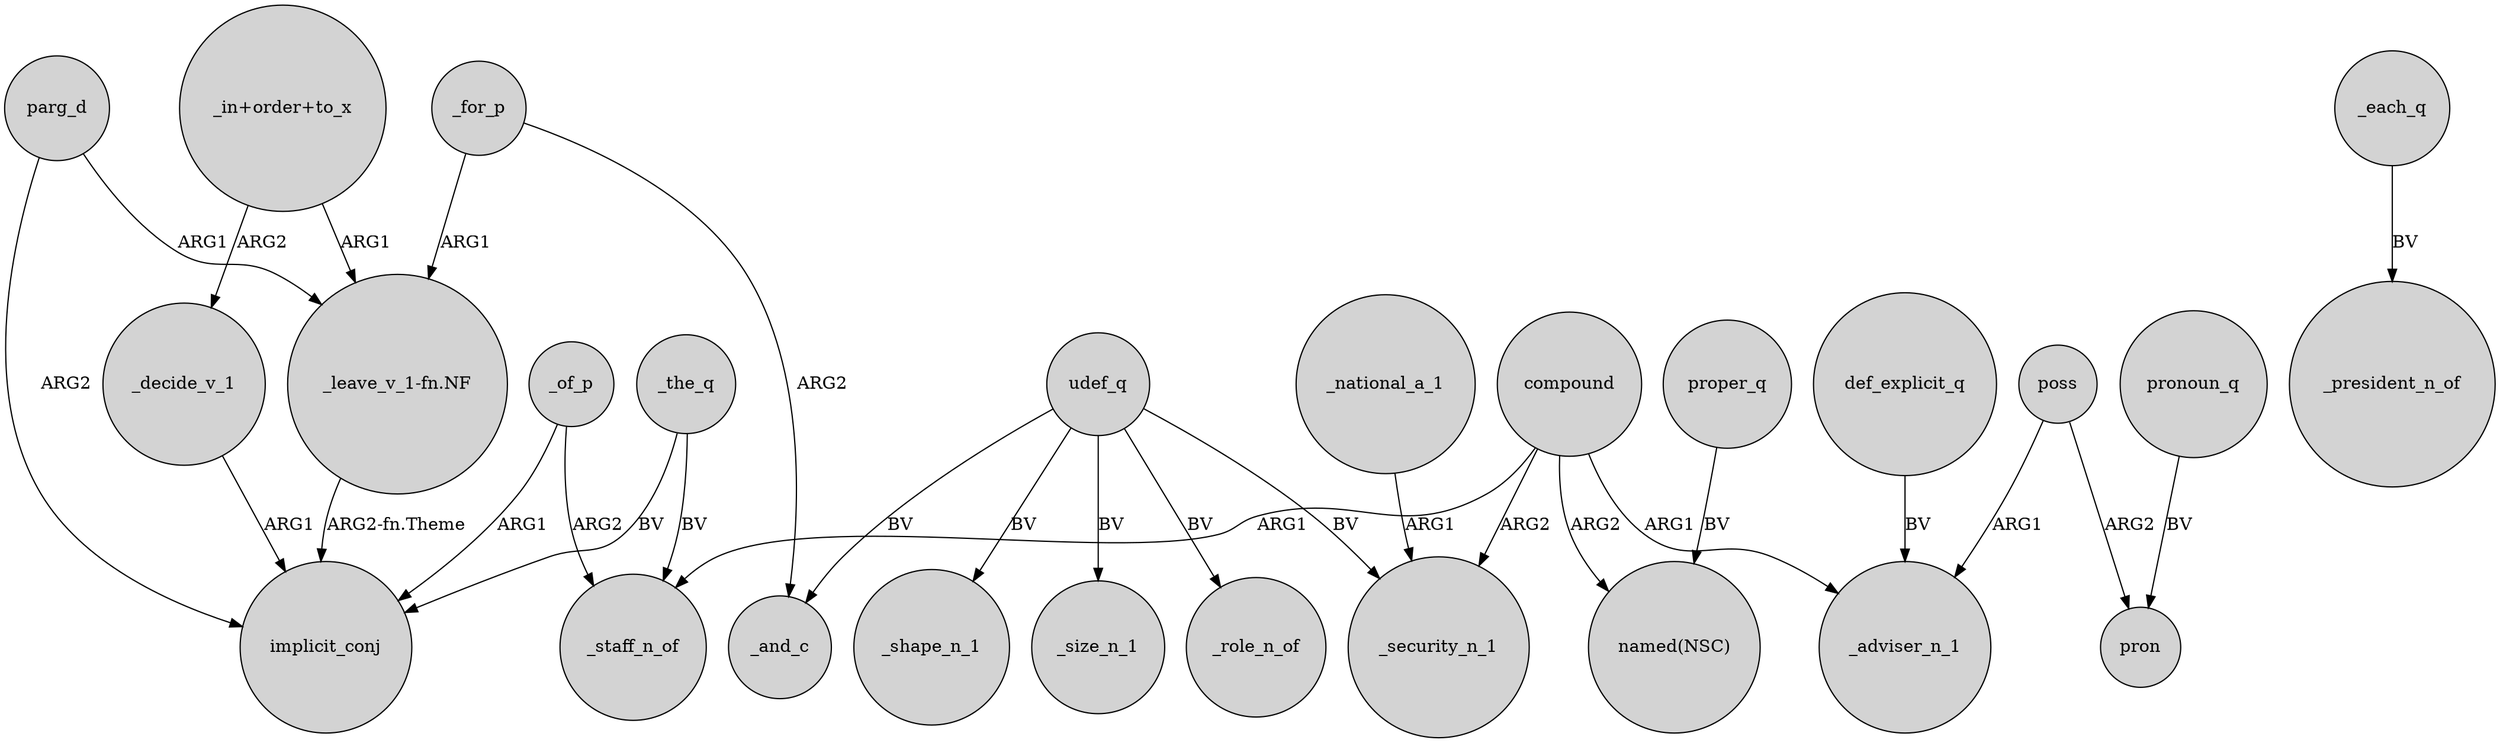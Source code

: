 digraph {
	node [shape=circle style=filled]
	parg_d -> implicit_conj [label=ARG2]
	"_leave_v_1-fn.NF" -> implicit_conj [label="ARG2-fn.Theme"]
	"_in+order+to_x" -> _decide_v_1 [label=ARG2]
	_of_p -> _staff_n_of [label=ARG2]
	poss -> pron [label=ARG2]
	udef_q -> _size_n_1 [label=BV]
	_the_q -> implicit_conj [label=BV]
	compound -> _security_n_1 [label=ARG2]
	_for_p -> _and_c [label=ARG2]
	_national_a_1 -> _security_n_1 [label=ARG1]
	compound -> "named(NSC)" [label=ARG2]
	def_explicit_q -> _adviser_n_1 [label=BV]
	pronoun_q -> pron [label=BV]
	parg_d -> "_leave_v_1-fn.NF" [label=ARG1]
	udef_q -> _role_n_of [label=BV]
	_decide_v_1 -> implicit_conj [label=ARG1]
	proper_q -> "named(NSC)" [label=BV]
	compound -> _adviser_n_1 [label=ARG1]
	"_in+order+to_x" -> "_leave_v_1-fn.NF" [label=ARG1]
	compound -> _staff_n_of [label=ARG1]
	_of_p -> implicit_conj [label=ARG1]
	_each_q -> _president_n_of [label=BV]
	_for_p -> "_leave_v_1-fn.NF" [label=ARG1]
	udef_q -> _shape_n_1 [label=BV]
	udef_q -> _and_c [label=BV]
	poss -> _adviser_n_1 [label=ARG1]
	_the_q -> _staff_n_of [label=BV]
	udef_q -> _security_n_1 [label=BV]
}
